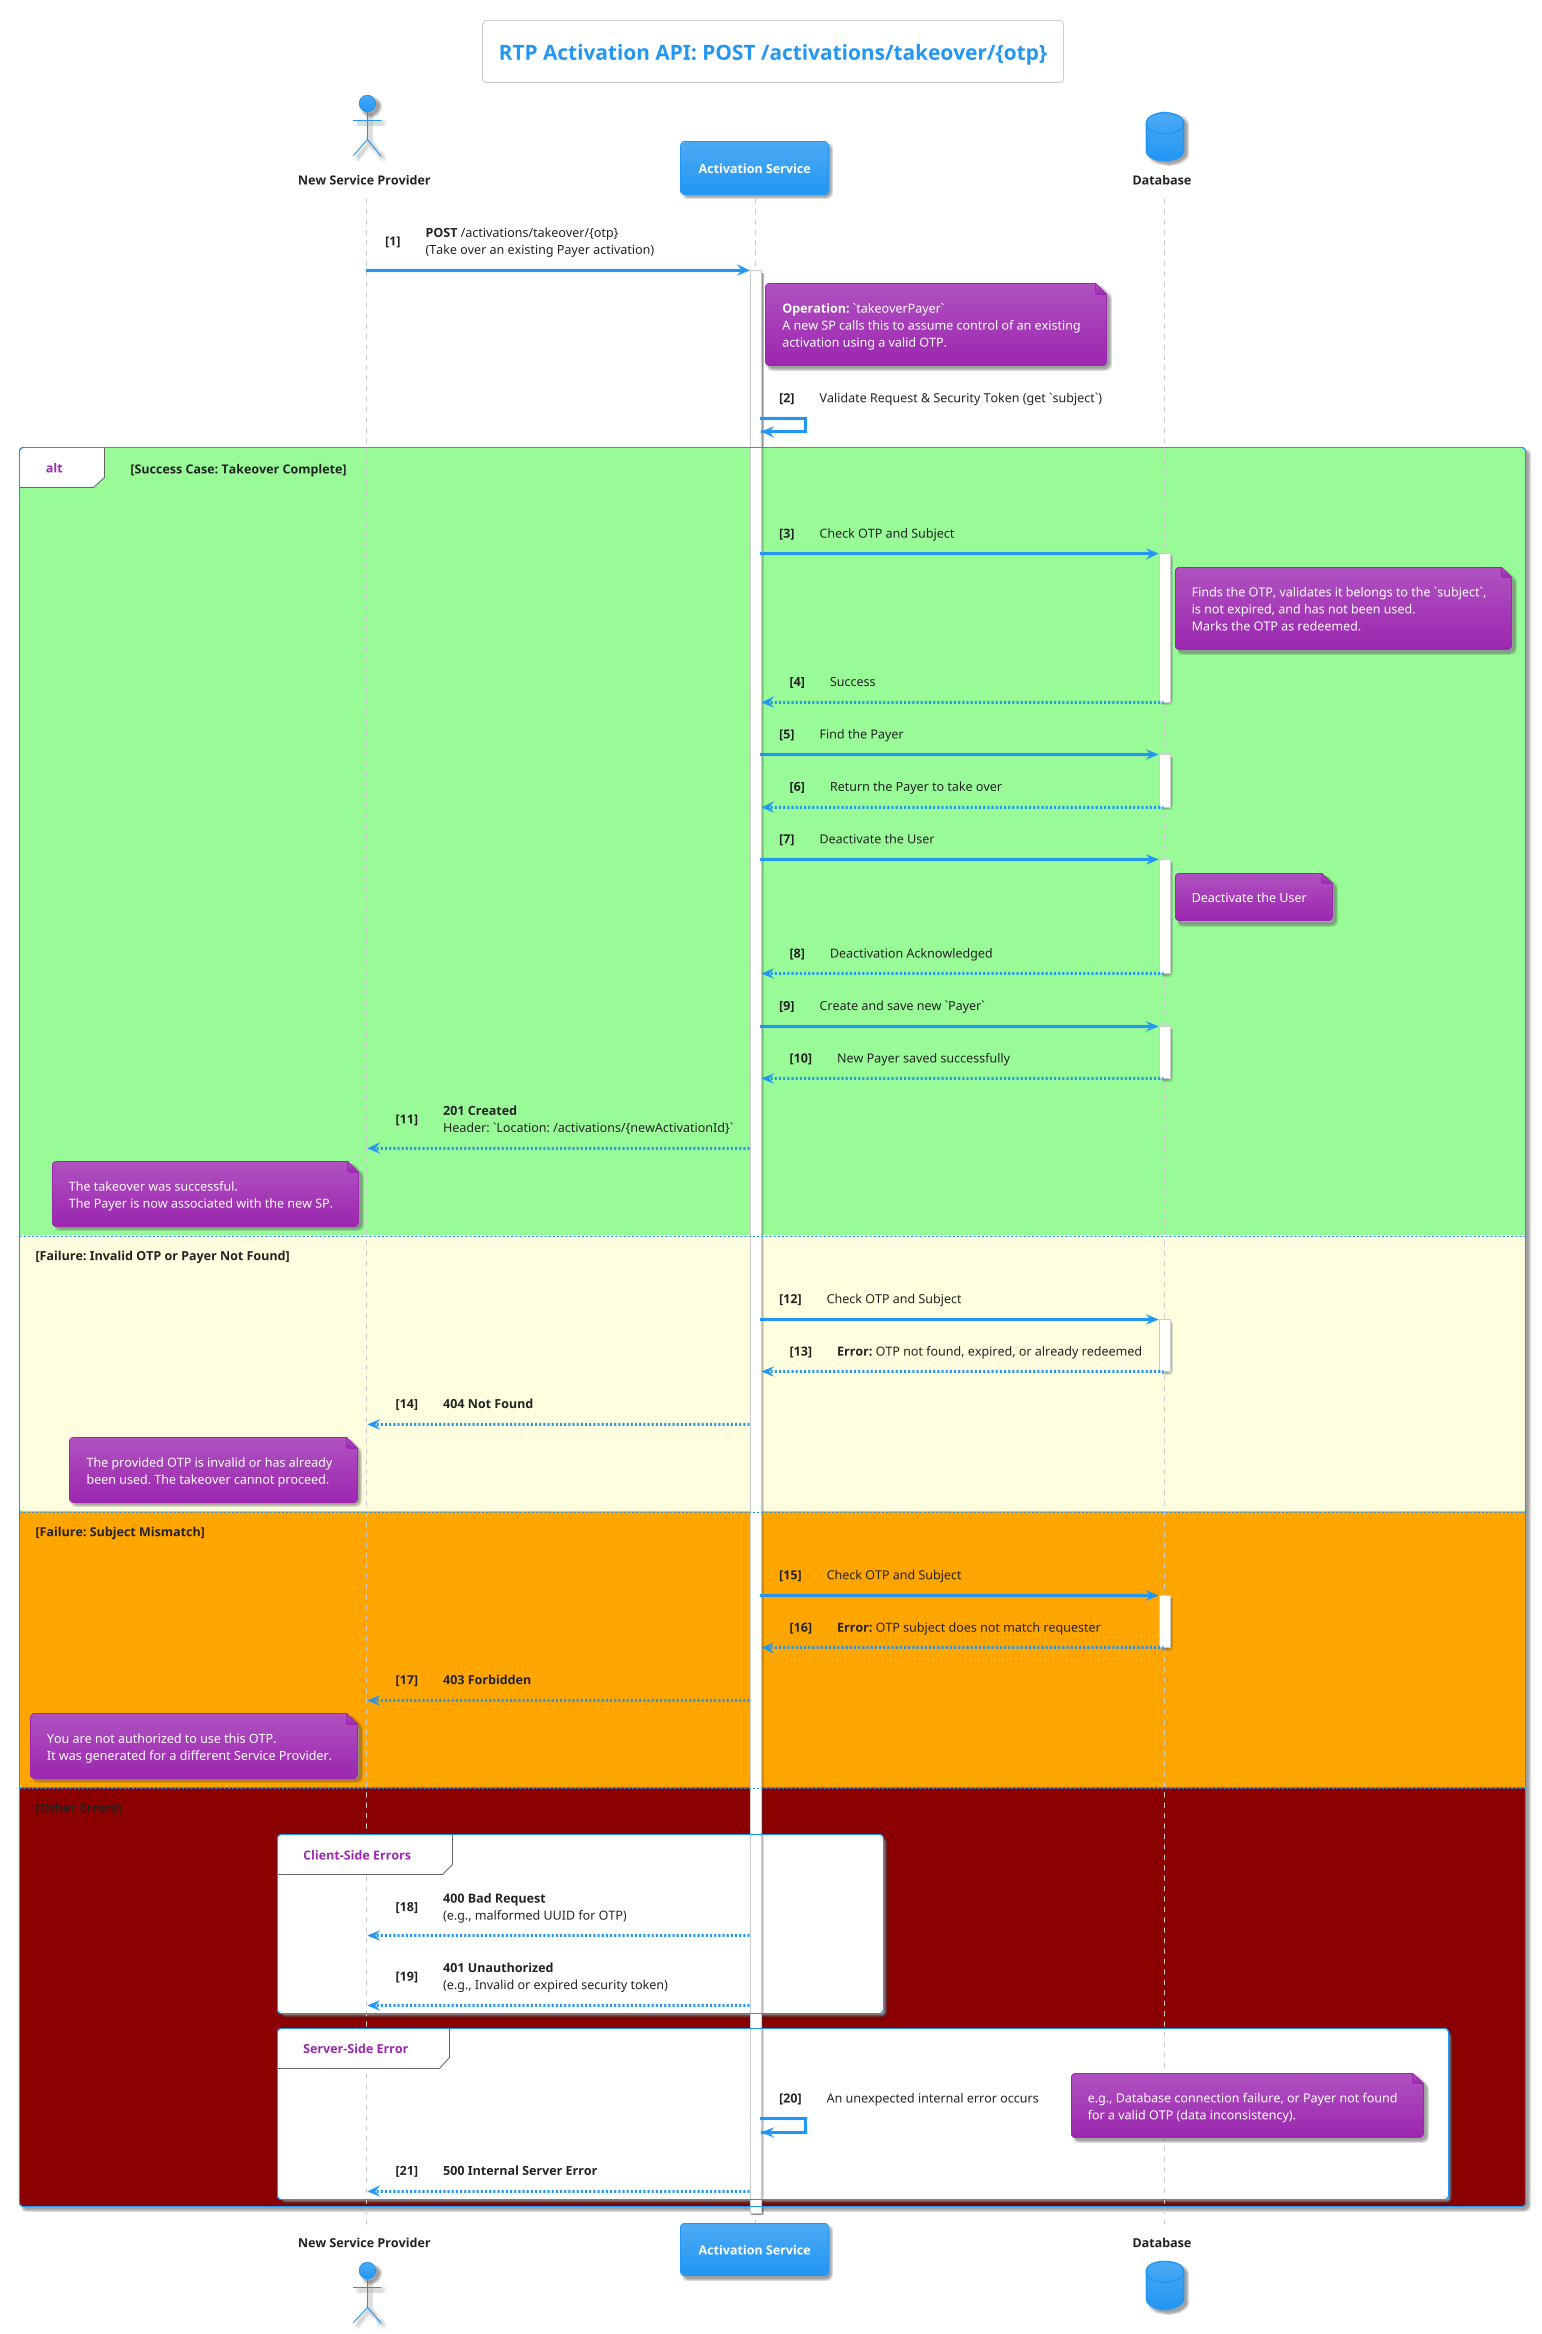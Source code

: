 @startuml
' PlantUML Diagram for RTP Payer Takeover API
' Title: Unified RTP Takeover Sequence Diagram
' Version: 1.0.0
' Description: This diagram shows the detailed process for a new Service Provider
'              taking over an existing Payer activation using a one-time password (OTP).

!theme materia

title RTP Activation API: POST /activations/takeover/{otp}

actor "**New Service Provider**" as NewSP
participant "**Activation Service**" as AS
database "**Database**" as DB

autonumber "<b>[0]"

NewSP -> AS: **POST** /activations/takeover/{otp}\n(Take over an existing Payer activation)
activate AS

note right of AS
  **Operation:** `takeoverPayer`
  A new SP calls this to assume control of an existing
  activation using a valid OTP.
end note

AS -> AS: Validate Request & Security Token (get `subject`)

alt #palegreen **Success Case: Takeover Complete**

    AS -> DB: Check OTP and Subject
    activate DB
    note right of DB
      Finds the OTP, validates it belongs to the `subject`,
      is not expired, and has not been used.
      Marks the OTP as redeemed.
    end note
    DB --> AS: Success
    deactivate DB

    AS -> DB: Find the Payer
    activate DB
    DB --> AS: Return the Payer to take over
    deactivate DB

    AS -> DB: Deactivate the User
    activate DB
    note right of DB
        Deactivate the User
    end note
    DB --> AS: Deactivation Acknowledged
    deactivate DB

    AS -> DB: Create and save new `Payer`
    activate DB

    DB --> AS: New Payer saved successfully
    deactivate DB


    AS --> NewSP: **201 Created**\nHeader: `Location: /activations/{newActivationId}`
    note left of NewSP
        The takeover was successful.
        The Payer is now associated with the new SP.
    end note

else #lightyellow **Failure: Invalid OTP or Payer Not Found**

    AS -> DB: Check OTP and Subject
    activate DB
    DB --> AS: **Error:** OTP not found, expired, or already redeemed
    deactivate DB

    AS --> NewSP: **404 Not Found**
    note left of NewSP
        The provided OTP is invalid or has already
        been used. The takeover cannot proceed.
    end note

else #orange **Failure: Subject Mismatch**

    AS -> DB: Check OTP and Subject
    activate DB
    DB --> AS: **Error:** OTP subject does not match requester
    deactivate DB

    AS --> NewSP: **403 Forbidden**
    note left of NewSP
        You are not authorized to use this OTP.
        It was generated for a different Service Provider.
    end note

else #darkred **Other Errors**

    group Client-Side Errors
        AS --> NewSP: **400 Bad Request**\n(e.g., malformed UUID for OTP)
        AS --> NewSP: **401 Unauthorized**\n(e.g., Invalid or expired security token)
    end group

    group Server-Side Error
        AS -> AS: An unexpected internal error occurs
        note right
            e.g., Database connection failure, or Payer not found
            for a valid OTP (data inconsistency).
        end note
        AS --> NewSP: **500 Internal Server Error**
    end group

end

deactivate AS
@enduml